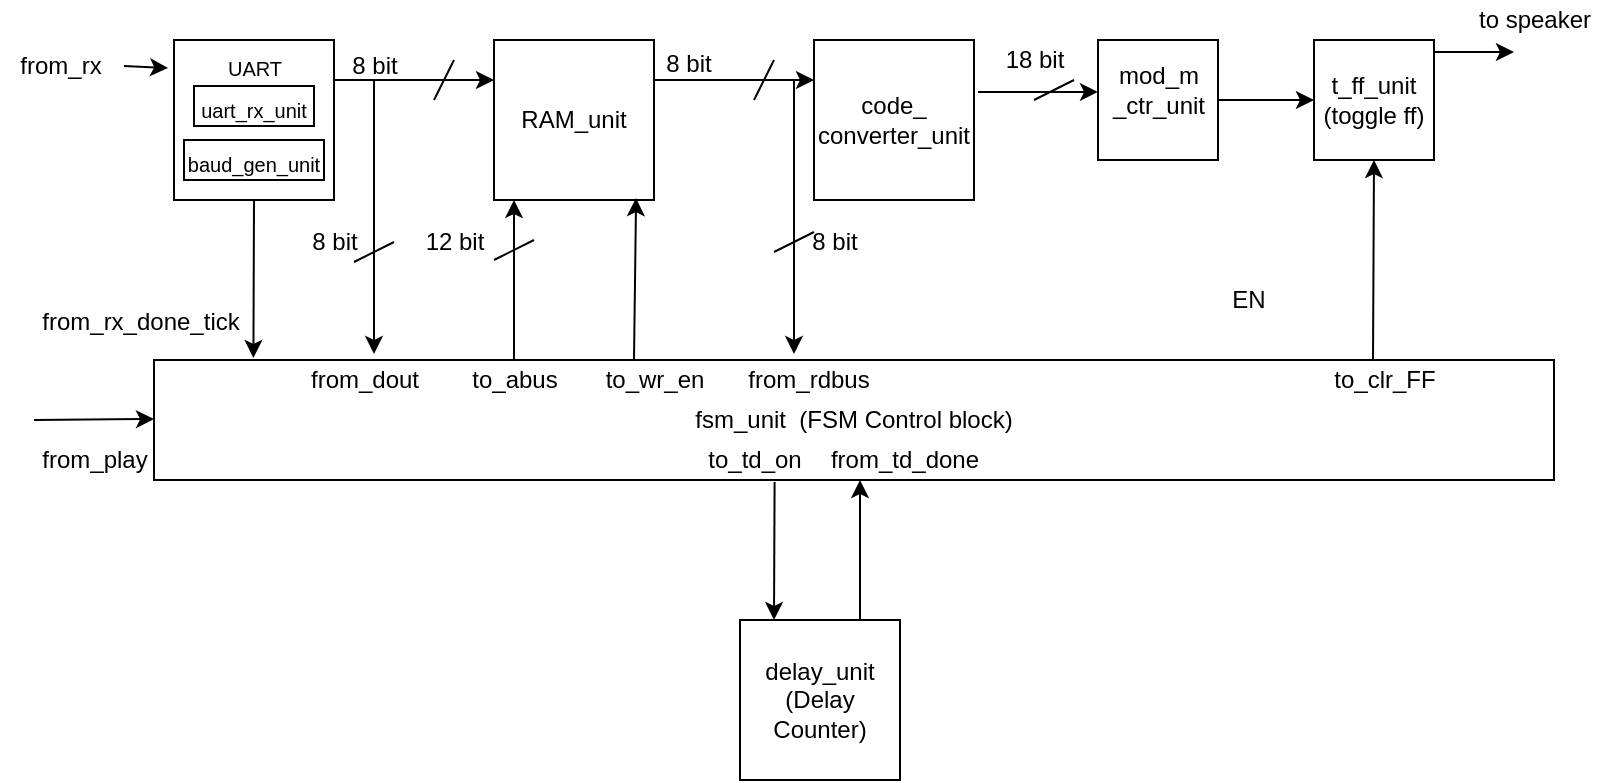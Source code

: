 <mxfile version="12.6.5" type="device" pages="2"><diagram id="YgdAXPZ5-lK4IQie13oy" name="fsm_block_diagram"><mxGraphModel dx="772" dy="458" grid="1" gridSize="10" guides="1" tooltips="1" connect="1" arrows="1" fold="1" page="1" pageScale="1" pageWidth="827" pageHeight="1169" math="0" shadow="0"><root><mxCell id="0"/><mxCell id="1" parent="0"/><mxCell id="5bdlo-9A9kZahce54ayF-1" value="fsm_unit&amp;nbsp; (FSM Control block)" style="rounded=0;whiteSpace=wrap;html=1;" parent="1" vertex="1"><mxGeometry x="80" y="270" width="700" height="60" as="geometry"/></mxCell><mxCell id="5bdlo-9A9kZahce54ayF-2" value="" style="whiteSpace=wrap;html=1;aspect=fixed;" parent="1" vertex="1"><mxGeometry x="90" y="110" width="80" height="80" as="geometry"/></mxCell><mxCell id="5bdlo-9A9kZahce54ayF-3" value="RAM_unit" style="whiteSpace=wrap;html=1;aspect=fixed;" parent="1" vertex="1"><mxGeometry x="250" y="110" width="80" height="80" as="geometry"/></mxCell><mxCell id="5bdlo-9A9kZahce54ayF-4" value="code_&lt;br&gt;converter_unit" style="whiteSpace=wrap;html=1;aspect=fixed;" parent="1" vertex="1"><mxGeometry x="410" y="110" width="80" height="80" as="geometry"/></mxCell><mxCell id="5bdlo-9A9kZahce54ayF-12" value="" style="endArrow=classic;html=1;entryX=-0.037;entryY=0.175;entryDx=0;entryDy=0;entryPerimeter=0;exitX=1.033;exitY=0.5;exitDx=0;exitDy=0;exitPerimeter=0;" parent="1" target="5bdlo-9A9kZahce54ayF-2" edge="1" source="5bdlo-9A9kZahce54ayF-14"><mxGeometry width="50" height="50" relative="1" as="geometry"><mxPoint x="50" y="134" as="sourcePoint"/><mxPoint x="130" y="350" as="targetPoint"/><Array as="points"/></mxGeometry></mxCell><mxCell id="5bdlo-9A9kZahce54ayF-14" value="from_rx" style="text;html=1;align=center;verticalAlign=middle;resizable=0;points=[];autosize=1;" parent="1" vertex="1"><mxGeometry x="3" y="113" width="60" height="20" as="geometry"/></mxCell><mxCell id="5bdlo-9A9kZahce54ayF-17" value="" style="endArrow=classic;html=1;exitX=0.5;exitY=1;exitDx=0;exitDy=0;entryX=0.071;entryY=-0.017;entryDx=0;entryDy=0;entryPerimeter=0;" parent="1" source="5bdlo-9A9kZahce54ayF-2" target="5bdlo-9A9kZahce54ayF-1" edge="1"><mxGeometry width="50" height="50" relative="1" as="geometry"><mxPoint x="40" y="400" as="sourcePoint"/><mxPoint x="90" y="350" as="targetPoint"/></mxGeometry></mxCell><mxCell id="5bdlo-9A9kZahce54ayF-19" value="delay_unit&lt;br&gt;(Delay &lt;br&gt;Counter)" style="whiteSpace=wrap;html=1;aspect=fixed;" parent="1" vertex="1"><mxGeometry x="373" y="400" width="80" height="80" as="geometry"/></mxCell><mxCell id="5bdlo-9A9kZahce54ayF-20" value="" style="endArrow=classic;html=1;exitX=0.5;exitY=1;exitDx=0;exitDy=0;entryX=0.071;entryY=-0.017;entryDx=0;entryDy=0;entryPerimeter=0;" parent="1" edge="1"><mxGeometry width="50" height="50" relative="1" as="geometry"><mxPoint x="390.3" y="331.02" as="sourcePoint"/><mxPoint x="390" y="400" as="targetPoint"/></mxGeometry></mxCell><mxCell id="5bdlo-9A9kZahce54ayF-21" value="" style="endArrow=classic;html=1;exitX=0.75;exitY=0;exitDx=0;exitDy=0;" parent="1" source="5bdlo-9A9kZahce54ayF-19" edge="1"><mxGeometry width="50" height="50" relative="1" as="geometry"><mxPoint x="290.3" y="221.02" as="sourcePoint"/><mxPoint x="433" y="330" as="targetPoint"/></mxGeometry></mxCell><mxCell id="5bdlo-9A9kZahce54ayF-27" value="" style="endArrow=classic;html=1;entryX=0;entryY=0.433;entryDx=0;entryDy=0;entryPerimeter=0;" parent="1" target="5bdlo-9A9kZahce54ayF-5" edge="1"><mxGeometry width="50" height="50" relative="1" as="geometry"><mxPoint x="492" y="136" as="sourcePoint"/><mxPoint x="530" y="130" as="targetPoint"/></mxGeometry></mxCell><mxCell id="5bdlo-9A9kZahce54ayF-29" value="to_td_on" style="text;html=1;align=center;verticalAlign=middle;resizable=0;points=[];autosize=1;" parent="1" vertex="1"><mxGeometry x="350" y="310" width="60" height="20" as="geometry"/></mxCell><mxCell id="5bdlo-9A9kZahce54ayF-30" value="from_td_done" style="text;html=1;align=center;verticalAlign=middle;resizable=0;points=[];autosize=1;" parent="1" vertex="1"><mxGeometry x="410" y="310" width="90" height="20" as="geometry"/></mxCell><mxCell id="5bdlo-9A9kZahce54ayF-31" value="" style="endArrow=classic;html=1;exitX=0.75;exitY=0;exitDx=0;exitDy=0;entryX=0.5;entryY=1;entryDx=0;entryDy=0;" parent="1" edge="1" target="CBpHzNIwXHoTtJq3XLyi-16"><mxGeometry width="50" height="50" relative="1" as="geometry"><mxPoint x="689.5" y="270" as="sourcePoint"/><mxPoint x="689.5" y="200" as="targetPoint"/></mxGeometry></mxCell><mxCell id="5bdlo-9A9kZahce54ayF-32" value="EN" style="text;html=1;align=center;verticalAlign=middle;resizable=0;points=[];autosize=1;" parent="1" vertex="1"><mxGeometry x="612" y="230" width="30" height="20" as="geometry"/></mxCell><mxCell id="5bdlo-9A9kZahce54ayF-34" value="" style="endArrow=classic;html=1;exitX=0.75;exitY=0;exitDx=0;exitDy=0;entryX=0.125;entryY=1;entryDx=0;entryDy=0;entryPerimeter=0;" parent="1" edge="1" target="5bdlo-9A9kZahce54ayF-3"><mxGeometry width="50" height="50" relative="1" as="geometry"><mxPoint x="260" y="270" as="sourcePoint"/><mxPoint x="260" y="200" as="targetPoint"/></mxGeometry></mxCell><mxCell id="5bdlo-9A9kZahce54ayF-40" value="" style="endArrow=classic;html=1;" parent="1" edge="1"><mxGeometry width="50" height="50" relative="1" as="geometry"><mxPoint x="660" y="116" as="sourcePoint"/><mxPoint x="760" y="116" as="targetPoint"/></mxGeometry></mxCell><mxCell id="5bdlo-9A9kZahce54ayF-41" value="" style="endArrow=classic;html=1;" parent="1" edge="1"><mxGeometry width="50" height="50" relative="1" as="geometry"><mxPoint x="20" y="300" as="sourcePoint"/><mxPoint x="80" y="299.5" as="targetPoint"/></mxGeometry></mxCell><mxCell id="5bdlo-9A9kZahce54ayF-42" value="from_play" style="text;html=1;align=center;verticalAlign=middle;resizable=0;points=[];autosize=1;" parent="1" vertex="1"><mxGeometry x="15" y="310" width="70" height="20" as="geometry"/></mxCell><mxCell id="5bdlo-9A9kZahce54ayF-43" value="" style="endArrow=classic;html=1;exitX=0.75;exitY=0;exitDx=0;exitDy=0;entryX=0.888;entryY=0.988;entryDx=0;entryDy=0;entryPerimeter=0;" parent="1" edge="1" target="5bdlo-9A9kZahce54ayF-3"><mxGeometry width="50" height="50" relative="1" as="geometry"><mxPoint x="320" y="270" as="sourcePoint"/><mxPoint x="320" y="200" as="targetPoint"/></mxGeometry></mxCell><mxCell id="5bdlo-9A9kZahce54ayF-46" value="to speaker" style="text;html=1;align=center;verticalAlign=middle;resizable=0;points=[];autosize=1;" parent="1" vertex="1"><mxGeometry x="735" y="90" width="70" height="20" as="geometry"/></mxCell><mxCell id="CBpHzNIwXHoTtJq3XLyi-1" value="from_rx_done_tick" style="text;html=1;align=center;verticalAlign=middle;resizable=0;points=[];autosize=1;" vertex="1" parent="1"><mxGeometry x="18" y="241" width="110" height="20" as="geometry"/></mxCell><mxCell id="CBpHzNIwXHoTtJq3XLyi-3" value="to_abus" style="text;html=1;align=center;verticalAlign=middle;resizable=0;points=[];autosize=1;" vertex="1" parent="1"><mxGeometry x="230" y="270" width="60" height="20" as="geometry"/></mxCell><mxCell id="CBpHzNIwXHoTtJq3XLyi-4" value="to_wr_en&lt;br&gt;" style="text;html=1;align=center;verticalAlign=middle;resizable=0;points=[];autosize=1;" vertex="1" parent="1"><mxGeometry x="300" y="270" width="60" height="20" as="geometry"/></mxCell><mxCell id="CBpHzNIwXHoTtJq3XLyi-7" value="" style="group" vertex="1" connectable="0" parent="1"><mxGeometry x="230" y="230" width="10" height="10" as="geometry"/></mxCell><mxCell id="CBpHzNIwXHoTtJq3XLyi-9" value="" style="endArrow=none;html=1;" edge="1" parent="CBpHzNIwXHoTtJq3XLyi-7"><mxGeometry width="50" height="50" relative="1" as="geometry"><mxPoint x="20" y="-10" as="sourcePoint"/><mxPoint x="40" y="-20" as="targetPoint"/></mxGeometry></mxCell><mxCell id="CBpHzNIwXHoTtJq3XLyi-10" value="8 bit&lt;br&gt;" style="text;html=1;align=center;verticalAlign=middle;resizable=0;points=[];autosize=1;" vertex="1" parent="1"><mxGeometry x="170" y="113" width="40" height="20" as="geometry"/></mxCell><mxCell id="CBpHzNIwXHoTtJq3XLyi-11" value="12 bit&lt;br&gt;" style="text;html=1;align=center;verticalAlign=middle;resizable=0;points=[];autosize=1;" vertex="1" parent="1"><mxGeometry x="210" y="201" width="40" height="20" as="geometry"/></mxCell><mxCell id="CBpHzNIwXHoTtJq3XLyi-12" value="8 bit&lt;br&gt;" style="text;html=1;align=center;verticalAlign=middle;resizable=0;points=[];autosize=1;" vertex="1" parent="1"><mxGeometry x="327" y="112" width="40" height="20" as="geometry"/></mxCell><mxCell id="CBpHzNIwXHoTtJq3XLyi-17" style="edgeStyle=orthogonalEdgeStyle;rounded=0;orthogonalLoop=1;jettySize=auto;html=1;exitX=1;exitY=0.5;exitDx=0;exitDy=0;entryX=0;entryY=0.5;entryDx=0;entryDy=0;" edge="1" parent="1" source="5bdlo-9A9kZahce54ayF-5" target="CBpHzNIwXHoTtJq3XLyi-16"><mxGeometry relative="1" as="geometry"/></mxCell><mxCell id="5bdlo-9A9kZahce54ayF-5" value="" style="whiteSpace=wrap;html=1;aspect=fixed;" parent="1" vertex="1"><mxGeometry x="552" y="110" width="60" height="60" as="geometry"/></mxCell><mxCell id="5bdlo-9A9kZahce54ayF-6" value="mod_m&lt;br&gt;_ctr_unit" style="text;html=1;align=center;verticalAlign=middle;resizable=0;points=[];autosize=1;" parent="1" vertex="1"><mxGeometry x="552" y="120" width="60" height="30" as="geometry"/></mxCell><mxCell id="CBpHzNIwXHoTtJq3XLyi-15" value="18 bit" style="text;html=1;align=center;verticalAlign=middle;resizable=0;points=[];autosize=1;" vertex="1" parent="1"><mxGeometry x="500" y="110" width="40" height="20" as="geometry"/></mxCell><mxCell id="CBpHzNIwXHoTtJq3XLyi-16" value="t_ff_unit&lt;br&gt;(toggle ff)" style="whiteSpace=wrap;html=1;aspect=fixed;" vertex="1" parent="1"><mxGeometry x="660" y="110" width="60" height="60" as="geometry"/></mxCell><mxCell id="CBpHzNIwXHoTtJq3XLyi-18" value="to_clr_FF" style="text;html=1;align=center;verticalAlign=middle;resizable=0;points=[];autosize=1;" vertex="1" parent="1"><mxGeometry x="660" y="270" width="70" height="20" as="geometry"/></mxCell><mxCell id="5bdlo-9A9kZahce54ayF-26" value="" style="group" parent="1" vertex="1" connectable="0"><mxGeometry x="520" y="130" width="20" height="10" as="geometry"/></mxCell><mxCell id="5bdlo-9A9kZahce54ayF-28" value="" style="endArrow=none;html=1;" parent="5bdlo-9A9kZahce54ayF-26" edge="1"><mxGeometry width="50" height="50" relative="1" as="geometry"><mxPoint y="10" as="sourcePoint"/><mxPoint x="20" as="targetPoint"/></mxGeometry></mxCell><mxCell id="5bdlo-9A9kZahce54ayF-24" value="" style="endArrow=classic;html=1;exitX=1;exitY=0.25;exitDx=0;exitDy=0;entryX=0;entryY=0.25;entryDx=0;entryDy=0;" parent="1" source="5bdlo-9A9kZahce54ayF-3" edge="1" target="5bdlo-9A9kZahce54ayF-4"><mxGeometry width="50" height="50" relative="1" as="geometry"><mxPoint x="310" y="195" as="sourcePoint"/><mxPoint x="370" y="140" as="targetPoint"/></mxGeometry></mxCell><mxCell id="5bdlo-9A9kZahce54ayF-25" value="" style="endArrow=none;html=1;" parent="1" edge="1"><mxGeometry width="50" height="50" relative="1" as="geometry"><mxPoint x="390" y="120" as="sourcePoint"/><mxPoint x="380" y="140" as="targetPoint"/></mxGeometry></mxCell><mxCell id="5bdlo-9A9kZahce54ayF-15" value="" style="endArrow=classic;html=1;exitX=1;exitY=0.25;exitDx=0;exitDy=0;entryX=0;entryY=0.25;entryDx=0;entryDy=0;" parent="1" source="5bdlo-9A9kZahce54ayF-2" target="5bdlo-9A9kZahce54ayF-3" edge="1"><mxGeometry width="50" height="50" relative="1" as="geometry"><mxPoint x="170" y="185" as="sourcePoint"/><mxPoint x="220" y="135" as="targetPoint"/></mxGeometry></mxCell><mxCell id="5bdlo-9A9kZahce54ayF-16" value="" style="endArrow=none;html=1;" parent="1" edge="1"><mxGeometry width="50" height="50" relative="1" as="geometry"><mxPoint x="220" y="140" as="sourcePoint"/><mxPoint x="230" y="120" as="targetPoint"/></mxGeometry></mxCell><mxCell id="CBpHzNIwXHoTtJq3XLyi-22" value="" style="endArrow=classic;html=1;" edge="1" parent="1"><mxGeometry width="50" height="50" relative="1" as="geometry"><mxPoint x="190" y="130" as="sourcePoint"/><mxPoint x="190" y="267" as="targetPoint"/></mxGeometry></mxCell><mxCell id="CBpHzNIwXHoTtJq3XLyi-23" value="from_dout" style="text;html=1;align=center;verticalAlign=middle;resizable=0;points=[];autosize=1;" vertex="1" parent="1"><mxGeometry x="150" y="270" width="70" height="20" as="geometry"/></mxCell><mxCell id="CBpHzNIwXHoTtJq3XLyi-24" value="" style="endArrow=classic;html=1;" edge="1" parent="1"><mxGeometry width="50" height="50" relative="1" as="geometry"><mxPoint x="400" y="130" as="sourcePoint"/><mxPoint x="400" y="267" as="targetPoint"/></mxGeometry></mxCell><mxCell id="CBpHzNIwXHoTtJq3XLyi-25" value="from_rdbus" style="text;html=1;align=center;verticalAlign=middle;resizable=0;points=[];autosize=1;" vertex="1" parent="1"><mxGeometry x="367" y="270" width="80" height="20" as="geometry"/></mxCell><mxCell id="J760RA2FlrSmiyjgRrc6-1" value="" style="endArrow=none;html=1;" edge="1" parent="1"><mxGeometry width="50" height="50" relative="1" as="geometry"><mxPoint x="410" y="206" as="sourcePoint"/><mxPoint x="390" y="216" as="targetPoint"/></mxGeometry></mxCell><mxCell id="J760RA2FlrSmiyjgRrc6-2" value="" style="endArrow=none;html=1;" edge="1" parent="1"><mxGeometry width="50" height="50" relative="1" as="geometry"><mxPoint x="200.0" y="211" as="sourcePoint"/><mxPoint x="180.0" y="221" as="targetPoint"/></mxGeometry></mxCell><mxCell id="J760RA2FlrSmiyjgRrc6-3" value="8 bit&lt;br&gt;" style="text;html=1;align=center;verticalAlign=middle;resizable=0;points=[];autosize=1;" vertex="1" parent="1"><mxGeometry x="150" y="201" width="40" height="20" as="geometry"/></mxCell><mxCell id="J760RA2FlrSmiyjgRrc6-4" value="8 bit&lt;br&gt;" style="text;html=1;align=center;verticalAlign=middle;resizable=0;points=[];autosize=1;" vertex="1" parent="1"><mxGeometry x="400" y="201" width="40" height="20" as="geometry"/></mxCell><mxCell id="J760RA2FlrSmiyjgRrc6-5" value="&lt;font size=&quot;1&quot;&gt;UART&lt;/font&gt;" style="text;html=1;align=center;verticalAlign=middle;resizable=0;points=[];autosize=1;fontSize=16;" vertex="1" parent="1"><mxGeometry x="110" y="107" width="40" height="30" as="geometry"/></mxCell><mxCell id="J760RA2FlrSmiyjgRrc6-8" value="&lt;font size=&quot;1&quot;&gt;uart_rx_unit&lt;/font&gt;" style="rounded=0;whiteSpace=wrap;html=1;fillColor=none;fontSize=16;" vertex="1" parent="1"><mxGeometry x="100" y="133" width="60" height="20" as="geometry"/></mxCell><mxCell id="J760RA2FlrSmiyjgRrc6-9" value="&lt;font size=&quot;1&quot;&gt;baud_gen_unit&lt;/font&gt;" style="rounded=0;whiteSpace=wrap;html=1;fillColor=none;fontSize=16;" vertex="1" parent="1"><mxGeometry x="95" y="160" width="70" height="20" as="geometry"/></mxCell></root></mxGraphModel></diagram><diagram id="8MYCNCl6mGvMVjmxl_Ek" name="asmd_chart"><mxGraphModel dx="1323" dy="784" grid="1" gridSize="10" guides="1" tooltips="1" connect="1" arrows="1" fold="1" page="1" pageScale="1" pageWidth="827" pageHeight="1169" math="0" shadow="0"><root><mxCell id="Ey9MxF-9MoVM_Pue2kJ5-0"/><mxCell id="Ey9MxF-9MoVM_Pue2kJ5-1" parent="Ey9MxF-9MoVM_Pue2kJ5-0"/><mxCell id="_oyFW1iO48aL2rEF51Xe-11" value="" style="rounded=0;whiteSpace=wrap;html=1;dashed=1;fillColor=none;fontSize=16;" vertex="1" parent="Ey9MxF-9MoVM_Pue2kJ5-1"><mxGeometry x="800" y="395" width="190" height="205" as="geometry"/></mxCell><mxCell id="xyKOSxq3Kl5YAWlr8N83-8" value="" style="rounded=0;whiteSpace=wrap;html=1;dashed=1;fillColor=none;fontSize=16;" vertex="1" parent="Ey9MxF-9MoVM_Pue2kJ5-1"><mxGeometry x="360" y="230" width="190" height="110" as="geometry"/></mxCell><mxCell id="xyKOSxq3Kl5YAWlr8N83-11" value="store_2" style="text;html=1;align=center;verticalAlign=middle;resizable=0;points=[];autosize=1;fontSize=16;" vertex="1" parent="Ey9MxF-9MoVM_Pue2kJ5-1"><mxGeometry x="480" y="240" width="70" height="20" as="geometry"/></mxCell><mxCell id="xyKOSxq3Kl5YAWlr8N83-26" value="" style="rounded=0;whiteSpace=wrap;html=1;dashed=1;fillColor=none;fontSize=16;" vertex="1" parent="Ey9MxF-9MoVM_Pue2kJ5-1"><mxGeometry x="350" y="380" width="370" height="305" as="geometry"/></mxCell><mxCell id="xyKOSxq3Kl5YAWlr8N83-15" style="edgeStyle=orthogonalEdgeStyle;rounded=0;orthogonalLoop=1;jettySize=auto;html=1;exitX=0.5;exitY=0;exitDx=0;exitDy=0;entryX=0.5;entryY=0;entryDx=0;entryDy=0;fontSize=16;" edge="1" parent="Ey9MxF-9MoVM_Pue2kJ5-1" source="xyKOSxq3Kl5YAWlr8N83-2" target="xyKOSxq3Kl5YAWlr8N83-0"><mxGeometry relative="1" as="geometry"><Array as="points"><mxPoint x="455" y="120"/><mxPoint x="455" y="120"/></Array></mxGeometry></mxCell><mxCell id="xyKOSxq3Kl5YAWlr8N83-2" value="" style="rounded=0;whiteSpace=wrap;html=1;dashed=1;fillColor=none;fontSize=16;" vertex="1" parent="Ey9MxF-9MoVM_Pue2kJ5-1"><mxGeometry x="360" y="90" width="190" height="110" as="geometry"/></mxCell><mxCell id="Ey9MxF-9MoVM_Pue2kJ5-24" style="edgeStyle=orthogonalEdgeStyle;rounded=0;orthogonalLoop=1;jettySize=auto;html=1;exitX=0.5;exitY=0;exitDx=0;exitDy=0;entryX=0.5;entryY=0;entryDx=0;entryDy=0;fontSize=16;" edge="1" parent="Ey9MxF-9MoVM_Pue2kJ5-1" source="Ey9MxF-9MoVM_Pue2kJ5-23" target="Ey9MxF-9MoVM_Pue2kJ5-18"><mxGeometry relative="1" as="geometry"/></mxCell><mxCell id="Ey9MxF-9MoVM_Pue2kJ5-23" value="" style="whiteSpace=wrap;html=1;aspect=fixed;dashed=1;fillColor=none;" vertex="1" parent="Ey9MxF-9MoVM_Pue2kJ5-1"><mxGeometry x="50" y="390" width="240" height="240" as="geometry"/></mxCell><mxCell id="Ey9MxF-9MoVM_Pue2kJ5-14" style="edgeStyle=orthogonalEdgeStyle;rounded=0;orthogonalLoop=1;jettySize=auto;html=1;exitX=0.5;exitY=0;exitDx=0;exitDy=0;entryX=0.5;entryY=0;entryDx=0;entryDy=0;fontSize=16;" edge="1" parent="Ey9MxF-9MoVM_Pue2kJ5-1" source="Ey9MxF-9MoVM_Pue2kJ5-7" target="Ey9MxF-9MoVM_Pue2kJ5-2"><mxGeometry relative="1" as="geometry"/></mxCell><mxCell id="Ey9MxF-9MoVM_Pue2kJ5-7" value="" style="whiteSpace=wrap;html=1;aspect=fixed;dashed=1;fillColor=none;" vertex="1" parent="Ey9MxF-9MoVM_Pue2kJ5-1"><mxGeometry x="45" y="90" width="240" height="240" as="geometry"/></mxCell><mxCell id="Ey9MxF-9MoVM_Pue2kJ5-9" style="edgeStyle=orthogonalEdgeStyle;rounded=0;orthogonalLoop=1;jettySize=auto;html=1;exitX=0.5;exitY=1;exitDx=0;exitDy=0;entryX=0.5;entryY=0;entryDx=0;entryDy=0;" edge="1" parent="Ey9MxF-9MoVM_Pue2kJ5-1" source="Ey9MxF-9MoVM_Pue2kJ5-2" target="Ey9MxF-9MoVM_Pue2kJ5-3"><mxGeometry relative="1" as="geometry"/></mxCell><mxCell id="Ey9MxF-9MoVM_Pue2kJ5-2" value="to_clr_FF &amp;lt;= '1'" style="rounded=0;whiteSpace=wrap;html=1;" vertex="1" parent="Ey9MxF-9MoVM_Pue2kJ5-1"><mxGeometry x="110" y="120" width="120" height="30" as="geometry"/></mxCell><mxCell id="Ey9MxF-9MoVM_Pue2kJ5-6" style="edgeStyle=orthogonalEdgeStyle;rounded=0;orthogonalLoop=1;jettySize=auto;html=1;exitX=0.5;exitY=1;exitDx=0;exitDy=0;entryX=0.5;entryY=0;entryDx=0;entryDy=0;" edge="1" parent="Ey9MxF-9MoVM_Pue2kJ5-1" source="Ey9MxF-9MoVM_Pue2kJ5-3" target="Ey9MxF-9MoVM_Pue2kJ5-4"><mxGeometry relative="1" as="geometry"/></mxCell><mxCell id="Ey9MxF-9MoVM_Pue2kJ5-10" style="edgeStyle=orthogonalEdgeStyle;rounded=0;orthogonalLoop=1;jettySize=auto;html=1;exitX=0;exitY=0.5;exitDx=0;exitDy=0;entryX=0.5;entryY=0;entryDx=0;entryDy=0;" edge="1" parent="Ey9MxF-9MoVM_Pue2kJ5-1" source="Ey9MxF-9MoVM_Pue2kJ5-3" target="Ey9MxF-9MoVM_Pue2kJ5-7"><mxGeometry relative="1" as="geometry"><Array as="points"><mxPoint x="10" y="200"/><mxPoint x="10" y="50"/><mxPoint x="165" y="50"/></Array></mxGeometry></mxCell><mxCell id="Ey9MxF-9MoVM_Pue2kJ5-3" value="from_rx_done_tick = 1 ?" style="shape=hexagon;perimeter=hexagonPerimeter2;whiteSpace=wrap;html=1;" vertex="1" parent="Ey9MxF-9MoVM_Pue2kJ5-1"><mxGeometry x="70" y="180" width="190" height="40" as="geometry"/></mxCell><mxCell id="Ey9MxF-9MoVM_Pue2kJ5-11" style="edgeStyle=orthogonalEdgeStyle;rounded=0;orthogonalLoop=1;jettySize=auto;html=1;exitX=0;exitY=0.5;exitDx=0;exitDy=0;" edge="1" parent="Ey9MxF-9MoVM_Pue2kJ5-1" source="Ey9MxF-9MoVM_Pue2kJ5-4"><mxGeometry relative="1" as="geometry"><mxPoint x="10" y="200" as="targetPoint"/></mxGeometry></mxCell><mxCell id="Ey9MxF-9MoVM_Pue2kJ5-27" style="edgeStyle=orthogonalEdgeStyle;rounded=0;orthogonalLoop=1;jettySize=auto;html=1;exitX=0.5;exitY=1;exitDx=0;exitDy=0;fontSize=16;" edge="1" parent="Ey9MxF-9MoVM_Pue2kJ5-1" source="Ey9MxF-9MoVM_Pue2kJ5-4"><mxGeometry relative="1" as="geometry"><mxPoint x="165" y="390" as="targetPoint"/></mxGeometry></mxCell><mxCell id="Ey9MxF-9MoVM_Pue2kJ5-4" value="from_dout = '(' ?" style="shape=hexagon;perimeter=hexagonPerimeter2;whiteSpace=wrap;html=1;" vertex="1" parent="Ey9MxF-9MoVM_Pue2kJ5-1"><mxGeometry x="70" y="260" width="190" height="40" as="geometry"/></mxCell><mxCell id="Ey9MxF-9MoVM_Pue2kJ5-12" value="init" style="text;html=1;align=center;verticalAlign=middle;resizable=0;points=[];autosize=1;fontSize=16;" vertex="1" parent="Ey9MxF-9MoVM_Pue2kJ5-1"><mxGeometry x="240" y="100" width="40" height="20" as="geometry"/></mxCell><mxCell id="Ey9MxF-9MoVM_Pue2kJ5-15" value="F" style="text;html=1;align=center;verticalAlign=middle;resizable=0;points=[];autosize=1;fontSize=16;" vertex="1" parent="Ey9MxF-9MoVM_Pue2kJ5-1"><mxGeometry x="15" y="177" width="30" height="20" as="geometry"/></mxCell><mxCell id="Ey9MxF-9MoVM_Pue2kJ5-16" value="F" style="text;html=1;align=center;verticalAlign=middle;resizable=0;points=[];autosize=1;fontSize=16;" vertex="1" parent="Ey9MxF-9MoVM_Pue2kJ5-1"><mxGeometry x="15" y="260" width="30" height="20" as="geometry"/></mxCell><mxCell id="Ey9MxF-9MoVM_Pue2kJ5-17" value="T" style="text;html=1;align=center;verticalAlign=middle;resizable=0;points=[];autosize=1;fontSize=16;" vertex="1" parent="Ey9MxF-9MoVM_Pue2kJ5-1"><mxGeometry x="130" y="230" width="30" height="20" as="geometry"/></mxCell><mxCell id="Ey9MxF-9MoVM_Pue2kJ5-21" style="edgeStyle=orthogonalEdgeStyle;rounded=0;orthogonalLoop=1;jettySize=auto;html=1;exitX=0.5;exitY=1;exitDx=0;exitDy=0;entryX=0.5;entryY=0;entryDx=0;entryDy=0;fontSize=16;" edge="1" parent="Ey9MxF-9MoVM_Pue2kJ5-1" source="Ey9MxF-9MoVM_Pue2kJ5-18" target="Ey9MxF-9MoVM_Pue2kJ5-19"><mxGeometry relative="1" as="geometry"/></mxCell><mxCell id="Ey9MxF-9MoVM_Pue2kJ5-18" value="to_clr_FF &amp;lt;= '1'&lt;br&gt;to_abus &amp;lt;= (others=&amp;gt;0)" style="rounded=0;whiteSpace=wrap;html=1;" vertex="1" parent="Ey9MxF-9MoVM_Pue2kJ5-1"><mxGeometry x="90" y="420" width="150" height="40" as="geometry"/></mxCell><mxCell id="Ey9MxF-9MoVM_Pue2kJ5-22" style="edgeStyle=orthogonalEdgeStyle;rounded=0;orthogonalLoop=1;jettySize=auto;html=1;exitX=0.5;exitY=1;exitDx=0;exitDy=0;entryX=0.5;entryY=0;entryDx=0;entryDy=0;fontSize=16;" edge="1" parent="Ey9MxF-9MoVM_Pue2kJ5-1" source="Ey9MxF-9MoVM_Pue2kJ5-19" target="Ey9MxF-9MoVM_Pue2kJ5-20"><mxGeometry relative="1" as="geometry"/></mxCell><mxCell id="Ey9MxF-9MoVM_Pue2kJ5-28" style="edgeStyle=orthogonalEdgeStyle;rounded=0;orthogonalLoop=1;jettySize=auto;html=1;exitX=0;exitY=0.5;exitDx=0;exitDy=0;fontSize=16;" edge="1" parent="Ey9MxF-9MoVM_Pue2kJ5-1" source="Ey9MxF-9MoVM_Pue2kJ5-19"><mxGeometry relative="1" as="geometry"><mxPoint x="165" y="360" as="targetPoint"/><Array as="points"><mxPoint x="10" y="510"/><mxPoint x="10" y="360"/></Array></mxGeometry></mxCell><mxCell id="Ey9MxF-9MoVM_Pue2kJ5-19" value="from_rx_done_tick = 1 ?" style="shape=hexagon;perimeter=hexagonPerimeter2;whiteSpace=wrap;html=1;" vertex="1" parent="Ey9MxF-9MoVM_Pue2kJ5-1"><mxGeometry x="70" y="490" width="190" height="40" as="geometry"/></mxCell><mxCell id="Ey9MxF-9MoVM_Pue2kJ5-26" style="edgeStyle=orthogonalEdgeStyle;rounded=0;orthogonalLoop=1;jettySize=auto;html=1;exitX=0;exitY=0.5;exitDx=0;exitDy=0;fontSize=16;" edge="1" parent="Ey9MxF-9MoVM_Pue2kJ5-1" source="Ey9MxF-9MoVM_Pue2kJ5-20"><mxGeometry relative="1" as="geometry"><mxPoint x="10" y="510" as="targetPoint"/></mxGeometry></mxCell><mxCell id="xyKOSxq3Kl5YAWlr8N83-4" style="edgeStyle=orthogonalEdgeStyle;rounded=0;orthogonalLoop=1;jettySize=auto;html=1;exitX=0.5;exitY=1;exitDx=0;exitDy=0;entryX=0.5;entryY=0;entryDx=0;entryDy=0;fontSize=16;" edge="1" parent="Ey9MxF-9MoVM_Pue2kJ5-1" source="Ey9MxF-9MoVM_Pue2kJ5-20" target="xyKOSxq3Kl5YAWlr8N83-2"><mxGeometry relative="1" as="geometry"><Array as="points"><mxPoint x="165" y="660"/><mxPoint x="310" y="660"/><mxPoint x="310" y="70"/><mxPoint x="455" y="70"/></Array></mxGeometry></mxCell><mxCell id="Ey9MxF-9MoVM_Pue2kJ5-20" value="from_dout = O4/O5 note ?" style="shape=hexagon;perimeter=hexagonPerimeter2;whiteSpace=wrap;html=1;" vertex="1" parent="Ey9MxF-9MoVM_Pue2kJ5-1"><mxGeometry x="70" y="564" width="190" height="40" as="geometry"/></mxCell><mxCell id="Ey9MxF-9MoVM_Pue2kJ5-29" value="check_for_ABC" style="text;html=1;fontSize=16;" vertex="1" parent="Ey9MxF-9MoVM_Pue2kJ5-1"><mxGeometry x="170" y="390" width="50" height="30" as="geometry"/></mxCell><mxCell id="Ey9MxF-9MoVM_Pue2kJ5-30" value="T" style="text;html=1;align=center;verticalAlign=middle;resizable=0;points=[];autosize=1;fontSize=16;" vertex="1" parent="Ey9MxF-9MoVM_Pue2kJ5-1"><mxGeometry x="130" y="310" width="30" height="20" as="geometry"/></mxCell><mxCell id="Ey9MxF-9MoVM_Pue2kJ5-31" value="T" style="text;html=1;align=center;verticalAlign=middle;resizable=0;points=[];autosize=1;fontSize=16;" vertex="1" parent="Ey9MxF-9MoVM_Pue2kJ5-1"><mxGeometry x="130" y="540" width="30" height="20" as="geometry"/></mxCell><mxCell id="Ey9MxF-9MoVM_Pue2kJ5-32" value="F" style="text;html=1;align=center;verticalAlign=middle;resizable=0;points=[];autosize=1;fontSize=16;" vertex="1" parent="Ey9MxF-9MoVM_Pue2kJ5-1"><mxGeometry x="15" y="490" width="30" height="20" as="geometry"/></mxCell><mxCell id="Ey9MxF-9MoVM_Pue2kJ5-33" value="F" style="text;html=1;align=center;verticalAlign=middle;resizable=0;points=[];autosize=1;fontSize=16;" vertex="1" parent="Ey9MxF-9MoVM_Pue2kJ5-1"><mxGeometry x="15" y="560" width="30" height="20" as="geometry"/></mxCell><mxCell id="xyKOSxq3Kl5YAWlr8N83-57" style="edgeStyle=orthogonalEdgeStyle;rounded=0;orthogonalLoop=1;jettySize=auto;html=1;exitX=0.5;exitY=1;exitDx=0;exitDy=0;entryX=0.5;entryY=0;entryDx=0;entryDy=0;fontSize=16;" edge="1" parent="Ey9MxF-9MoVM_Pue2kJ5-1" source="xyKOSxq3Kl5YAWlr8N83-0" target="xyKOSxq3Kl5YAWlr8N83-9"><mxGeometry relative="1" as="geometry"><Array as="points"><mxPoint x="460" y="177"/></Array></mxGeometry></mxCell><mxCell id="xyKOSxq3Kl5YAWlr8N83-0" value="to_clr_FF &amp;lt;= '1'&lt;br&gt;to_wr_en &amp;lt;= '1'" style="rounded=0;whiteSpace=wrap;html=1;" vertex="1" parent="Ey9MxF-9MoVM_Pue2kJ5-1"><mxGeometry x="380" y="137" width="150" height="40" as="geometry"/></mxCell><mxCell id="xyKOSxq3Kl5YAWlr8N83-5" value="T" style="text;html=1;align=center;verticalAlign=middle;resizable=0;points=[];autosize=1;fontSize=16;" vertex="1" parent="Ey9MxF-9MoVM_Pue2kJ5-1"><mxGeometry x="170" y="610" width="30" height="20" as="geometry"/></mxCell><mxCell id="xyKOSxq3Kl5YAWlr8N83-7" value="store_1" style="text;html=1;align=center;verticalAlign=middle;resizable=0;points=[];autosize=1;fontSize=16;" vertex="1" parent="Ey9MxF-9MoVM_Pue2kJ5-1"><mxGeometry x="485" y="100" width="70" height="20" as="geometry"/></mxCell><mxCell id="xyKOSxq3Kl5YAWlr8N83-36" style="edgeStyle=orthogonalEdgeStyle;rounded=0;orthogonalLoop=1;jettySize=auto;html=1;exitX=0.5;exitY=1;exitDx=0;exitDy=0;fontSize=16;" edge="1" parent="Ey9MxF-9MoVM_Pue2kJ5-1" source="xyKOSxq3Kl5YAWlr8N83-9" target="xyKOSxq3Kl5YAWlr8N83-21"><mxGeometry relative="1" as="geometry"><Array as="points"><mxPoint x="460" y="400"/><mxPoint x="460" y="400"/></Array></mxGeometry></mxCell><mxCell id="xyKOSxq3Kl5YAWlr8N83-9" value="to_clr_FF &amp;lt;= '1'&lt;br&gt;to_abus &amp;lt;= to_abus +1" style="rounded=0;whiteSpace=wrap;html=1;" vertex="1" parent="Ey9MxF-9MoVM_Pue2kJ5-1"><mxGeometry x="385" y="270" width="150" height="40" as="geometry"/></mxCell><mxCell id="xyKOSxq3Kl5YAWlr8N83-20" style="edgeStyle=orthogonalEdgeStyle;rounded=0;orthogonalLoop=1;jettySize=auto;html=1;exitX=0.5;exitY=1;exitDx=0;exitDy=0;entryX=0.5;entryY=0;entryDx=0;entryDy=0;fontSize=16;" edge="1" parent="Ey9MxF-9MoVM_Pue2kJ5-1" source="xyKOSxq3Kl5YAWlr8N83-21" target="xyKOSxq3Kl5YAWlr8N83-23"><mxGeometry relative="1" as="geometry"/></mxCell><mxCell id="xyKOSxq3Kl5YAWlr8N83-21" value="to_clr_FF &amp;lt;= '1'&lt;br&gt;to_abus &amp;lt;= (others=&amp;gt;0)" style="rounded=0;whiteSpace=wrap;html=1;" vertex="1" parent="Ey9MxF-9MoVM_Pue2kJ5-1"><mxGeometry x="380" y="420" width="150" height="40" as="geometry"/></mxCell><mxCell id="xyKOSxq3Kl5YAWlr8N83-22" style="edgeStyle=orthogonalEdgeStyle;rounded=0;orthogonalLoop=1;jettySize=auto;html=1;exitX=0.5;exitY=1;exitDx=0;exitDy=0;entryX=0.5;entryY=0;entryDx=0;entryDy=0;fontSize=16;" edge="1" parent="Ey9MxF-9MoVM_Pue2kJ5-1" source="xyKOSxq3Kl5YAWlr8N83-23" target="xyKOSxq3Kl5YAWlr8N83-24"><mxGeometry relative="1" as="geometry"/></mxCell><mxCell id="xyKOSxq3Kl5YAWlr8N83-38" style="edgeStyle=orthogonalEdgeStyle;rounded=0;orthogonalLoop=1;jettySize=auto;html=1;exitX=0;exitY=0.5;exitDx=0;exitDy=0;fontSize=16;" edge="1" parent="Ey9MxF-9MoVM_Pue2kJ5-1" source="xyKOSxq3Kl5YAWlr8N83-23"><mxGeometry relative="1" as="geometry"><mxPoint x="460" y="360" as="targetPoint"/><Array as="points"><mxPoint x="330" y="500"/><mxPoint x="330" y="360"/></Array></mxGeometry></mxCell><mxCell id="xyKOSxq3Kl5YAWlr8N83-23" value="from_rx_done_tick = 1 ?" style="shape=hexagon;perimeter=hexagonPerimeter2;whiteSpace=wrap;html=1;" vertex="1" parent="Ey9MxF-9MoVM_Pue2kJ5-1"><mxGeometry x="370" y="480" width="190" height="40" as="geometry"/></mxCell><mxCell id="xyKOSxq3Kl5YAWlr8N83-28" style="edgeStyle=orthogonalEdgeStyle;rounded=0;orthogonalLoop=1;jettySize=auto;html=1;exitX=0.5;exitY=1;exitDx=0;exitDy=0;entryX=0.5;entryY=0;entryDx=0;entryDy=0;fontSize=16;" edge="1" parent="Ey9MxF-9MoVM_Pue2kJ5-1" source="xyKOSxq3Kl5YAWlr8N83-24" target="xyKOSxq3Kl5YAWlr8N83-27"><mxGeometry relative="1" as="geometry"/></mxCell><mxCell id="xyKOSxq3Kl5YAWlr8N83-37" style="edgeStyle=orthogonalEdgeStyle;rounded=0;orthogonalLoop=1;jettySize=auto;html=1;exitX=1;exitY=0.5;exitDx=0;exitDy=0;entryX=0;entryY=0.5;entryDx=0;entryDy=0;fontSize=16;" edge="1" parent="Ey9MxF-9MoVM_Pue2kJ5-1" source="xyKOSxq3Kl5YAWlr8N83-24" target="xyKOSxq3Kl5YAWlr8N83-29"><mxGeometry relative="1" as="geometry"/></mxCell><mxCell id="xyKOSxq3Kl5YAWlr8N83-24" value="from_dout = ')' ?" style="shape=hexagon;perimeter=hexagonPerimeter2;whiteSpace=wrap;html=1;" vertex="1" parent="Ey9MxF-9MoVM_Pue2kJ5-1"><mxGeometry x="370" y="540" width="190" height="40" as="geometry"/></mxCell><mxCell id="xyKOSxq3Kl5YAWlr8N83-25" value="check_for_ABC" style="text;html=1;fontSize=16;" vertex="1" parent="Ey9MxF-9MoVM_Pue2kJ5-1"><mxGeometry x="580" y="390" width="50" height="30" as="geometry"/></mxCell><mxCell id="xyKOSxq3Kl5YAWlr8N83-44" style="edgeStyle=orthogonalEdgeStyle;rounded=0;orthogonalLoop=1;jettySize=auto;html=1;exitX=0;exitY=0.5;exitDx=0;exitDy=0;fontSize=16;" edge="1" parent="Ey9MxF-9MoVM_Pue2kJ5-1" source="xyKOSxq3Kl5YAWlr8N83-27"><mxGeometry relative="1" as="geometry"><mxPoint x="330" y="500" as="targetPoint"/></mxGeometry></mxCell><mxCell id="xyKOSxq3Kl5YAWlr8N83-46" style="edgeStyle=orthogonalEdgeStyle;rounded=0;orthogonalLoop=1;jettySize=auto;html=1;exitX=0.5;exitY=1;exitDx=0;exitDy=0;fontSize=16;" edge="1" parent="Ey9MxF-9MoVM_Pue2kJ5-1" source="xyKOSxq3Kl5YAWlr8N83-27"><mxGeometry relative="1" as="geometry"><mxPoint x="310" y="660" as="targetPoint"/><Array as="points"><mxPoint x="460" y="730"/><mxPoint x="310" y="730"/></Array></mxGeometry></mxCell><mxCell id="xyKOSxq3Kl5YAWlr8N83-27" value="from_dout = O4/O5 note ?" style="shape=hexagon;perimeter=hexagonPerimeter2;whiteSpace=wrap;html=1;" vertex="1" parent="Ey9MxF-9MoVM_Pue2kJ5-1"><mxGeometry x="365" y="604" width="190" height="40" as="geometry"/></mxCell><mxCell id="d4OGDO9jO-bD_yFIEaqJ-0" style="edgeStyle=orthogonalEdgeStyle;rounded=0;orthogonalLoop=1;jettySize=auto;html=1;exitX=1;exitY=0.5;exitDx=0;exitDy=0;fontSize=16;strokeWidth=2;fillColor=#d80073;strokeColor=#A50040;" edge="1" parent="Ey9MxF-9MoVM_Pue2kJ5-1" source="xyKOSxq3Kl5YAWlr8N83-29"><mxGeometry relative="1" as="geometry"><mxPoint x="920" y="40" as="targetPoint"/><Array as="points"><mxPoint x="730" y="560"/><mxPoint x="730" y="40"/></Array></mxGeometry></mxCell><mxCell id="xyKOSxq3Kl5YAWlr8N83-29" value="&lt;font style=&quot;font-size: 12px&quot;&gt;to_wr_en &amp;lt;= '1'&amp;nbsp;&lt;/font&gt;" style="rounded=1;whiteSpace=wrap;html=1;fillColor=none;fontSize=16;" vertex="1" parent="Ey9MxF-9MoVM_Pue2kJ5-1"><mxGeometry x="590" y="540" width="110" height="40" as="geometry"/></mxCell><mxCell id="xyKOSxq3Kl5YAWlr8N83-40" value="T" style="text;html=1;align=center;verticalAlign=middle;resizable=0;points=[];autosize=1;fontSize=16;" vertex="1" parent="Ey9MxF-9MoVM_Pue2kJ5-1"><mxGeometry x="430" y="520" width="30" height="20" as="geometry"/></mxCell><mxCell id="xyKOSxq3Kl5YAWlr8N83-41" value="T" style="text;html=1;align=center;verticalAlign=middle;resizable=0;points=[];autosize=1;fontSize=16;" vertex="1" parent="Ey9MxF-9MoVM_Pue2kJ5-1"><mxGeometry x="550" y="540" width="30" height="20" as="geometry"/></mxCell><mxCell id="xyKOSxq3Kl5YAWlr8N83-42" value="F" style="text;html=1;align=center;verticalAlign=middle;resizable=0;points=[];autosize=1;fontSize=16;" vertex="1" parent="Ey9MxF-9MoVM_Pue2kJ5-1"><mxGeometry x="470" y="584" width="30" height="20" as="geometry"/></mxCell><mxCell id="xyKOSxq3Kl5YAWlr8N83-43" value="T" style="text;html=1;align=center;verticalAlign=middle;resizable=0;points=[];autosize=1;fontSize=16;" vertex="1" parent="Ey9MxF-9MoVM_Pue2kJ5-1"><mxGeometry x="430" y="650" width="30" height="20" as="geometry"/></mxCell><mxCell id="xyKOSxq3Kl5YAWlr8N83-45" value="F" style="text;html=1;align=center;verticalAlign=middle;resizable=0;points=[];autosize=1;fontSize=16;" vertex="1" parent="Ey9MxF-9MoVM_Pue2kJ5-1"><mxGeometry x="350" y="594" width="30" height="20" as="geometry"/></mxCell><mxCell id="xyKOSxq3Kl5YAWlr8N83-47" value="" style="rounded=0;whiteSpace=wrap;html=1;dashed=1;fillColor=none;fontSize=16;" vertex="1" parent="Ey9MxF-9MoVM_Pue2kJ5-1"><mxGeometry x="801" y="60" width="230" height="283" as="geometry"/></mxCell><mxCell id="xyKOSxq3Kl5YAWlr8N83-48" value="wait_for_play" style="text;html=1;align=center;verticalAlign=middle;resizable=0;points=[];autosize=1;fontSize=16;" vertex="1" parent="Ey9MxF-9MoVM_Pue2kJ5-1"><mxGeometry x="921" y="60" width="110" height="20" as="geometry"/></mxCell><mxCell id="xyKOSxq3Kl5YAWlr8N83-53" style="edgeStyle=orthogonalEdgeStyle;rounded=0;orthogonalLoop=1;jettySize=auto;html=1;exitX=0.5;exitY=1;exitDx=0;exitDy=0;entryX=0.5;entryY=0;entryDx=0;entryDy=0;fontSize=16;" edge="1" parent="Ey9MxF-9MoVM_Pue2kJ5-1" source="xyKOSxq3Kl5YAWlr8N83-49" target="xyKOSxq3Kl5YAWlr8N83-51"><mxGeometry relative="1" as="geometry"/></mxCell><mxCell id="xyKOSxq3Kl5YAWlr8N83-49" value="to_clr_FF &amp;lt;= '1'&lt;br&gt;to_abus &amp;lt;=&amp;nbsp; (others =&amp;gt; 0)" style="rounded=0;whiteSpace=wrap;html=1;" vertex="1" parent="Ey9MxF-9MoVM_Pue2kJ5-1"><mxGeometry x="841" y="90" width="150" height="40" as="geometry"/></mxCell><mxCell id="xyKOSxq3Kl5YAWlr8N83-54" style="edgeStyle=orthogonalEdgeStyle;rounded=0;orthogonalLoop=1;jettySize=auto;html=1;exitX=0.5;exitY=1;exitDx=0;exitDy=0;entryX=0.5;entryY=0;entryDx=0;entryDy=0;fontSize=16;" edge="1" parent="Ey9MxF-9MoVM_Pue2kJ5-1" source="xyKOSxq3Kl5YAWlr8N83-51" target="xyKOSxq3Kl5YAWlr8N83-52"><mxGeometry relative="1" as="geometry"/></mxCell><mxCell id="_oyFW1iO48aL2rEF51Xe-30" style="edgeStyle=orthogonalEdgeStyle;rounded=0;orthogonalLoop=1;jettySize=auto;html=1;exitX=1;exitY=0.5;exitDx=0;exitDy=0;fontSize=16;fillColor=#008a00;strokeColor=#005700;strokeWidth=2;" edge="1" parent="Ey9MxF-9MoVM_Pue2kJ5-1" source="xyKOSxq3Kl5YAWlr8N83-51"><mxGeometry relative="1" as="geometry"><mxPoint x="900" y="380" as="targetPoint"/><Array as="points"><mxPoint x="1190" y="170"/><mxPoint x="1190" y="380"/></Array></mxGeometry></mxCell><mxCell id="xyKOSxq3Kl5YAWlr8N83-51" value="from_play = 1 ?" style="shape=hexagon;perimeter=hexagonPerimeter2;whiteSpace=wrap;html=1;" vertex="1" parent="Ey9MxF-9MoVM_Pue2kJ5-1"><mxGeometry x="821" y="150" width="190" height="40" as="geometry"/></mxCell><mxCell id="xyKOSxq3Kl5YAWlr8N83-56" style="edgeStyle=orthogonalEdgeStyle;rounded=0;orthogonalLoop=1;jettySize=auto;html=1;fontSize=16;exitX=0;exitY=0.5;exitDx=0;exitDy=0;" edge="1" parent="Ey9MxF-9MoVM_Pue2kJ5-1" source="xyKOSxq3Kl5YAWlr8N83-58"><mxGeometry relative="1" as="geometry"><mxPoint x="460" y="370" as="targetPoint"/><Array as="points"><mxPoint x="750" y="290"/><mxPoint x="750" y="370"/></Array></mxGeometry></mxCell><mxCell id="xyKOSxq3Kl5YAWlr8N83-62" style="edgeStyle=orthogonalEdgeStyle;rounded=0;orthogonalLoop=1;jettySize=auto;html=1;exitX=0.5;exitY=1;exitDx=0;exitDy=0;entryX=0.5;entryY=0;entryDx=0;entryDy=0;fontSize=16;" edge="1" parent="Ey9MxF-9MoVM_Pue2kJ5-1" source="xyKOSxq3Kl5YAWlr8N83-52" target="xyKOSxq3Kl5YAWlr8N83-58"><mxGeometry relative="1" as="geometry"/></mxCell><mxCell id="xyKOSxq3Kl5YAWlr8N83-63" style="edgeStyle=orthogonalEdgeStyle;rounded=0;orthogonalLoop=1;jettySize=auto;html=1;entryX=0.5;entryY=0;entryDx=0;entryDy=0;fontSize=16;exitX=1;exitY=0.5;exitDx=0;exitDy=0;" edge="1" parent="Ey9MxF-9MoVM_Pue2kJ5-1" source="xyKOSxq3Kl5YAWlr8N83-52" target="xyKOSxq3Kl5YAWlr8N83-49"><mxGeometry relative="1" as="geometry"><mxPoint x="1070" y="230" as="sourcePoint"/><Array as="points"><mxPoint x="1080" y="230"/><mxPoint x="1080" y="20"/><mxPoint x="916" y="20"/></Array></mxGeometry></mxCell><mxCell id="xyKOSxq3Kl5YAWlr8N83-52" value="from_rx_done_tick = 1 ?" style="shape=hexagon;perimeter=hexagonPerimeter2;whiteSpace=wrap;html=1;" vertex="1" parent="Ey9MxF-9MoVM_Pue2kJ5-1"><mxGeometry x="827" y="210" width="190" height="40" as="geometry"/></mxCell><mxCell id="_oyFW1iO48aL2rEF51Xe-12" style="edgeStyle=orthogonalEdgeStyle;rounded=0;orthogonalLoop=1;jettySize=auto;html=1;exitX=0.375;exitY=1;exitDx=0;exitDy=0;fontSize=16;" edge="1" parent="Ey9MxF-9MoVM_Pue2kJ5-1" source="xyKOSxq3Kl5YAWlr8N83-58"><mxGeometry relative="1" as="geometry"><mxPoint x="898" y="430" as="targetPoint"/></mxGeometry></mxCell><mxCell id="xyKOSxq3Kl5YAWlr8N83-58" value="from_dout = '(' ?" style="shape=hexagon;perimeter=hexagonPerimeter2;whiteSpace=wrap;html=1;" vertex="1" parent="Ey9MxF-9MoVM_Pue2kJ5-1"><mxGeometry x="827" y="270" width="190" height="40" as="geometry"/></mxCell><mxCell id="xyKOSxq3Kl5YAWlr8N83-64" value="" style="rounded=0;whiteSpace=wrap;html=1;dashed=1;fillColor=none;fontSize=16;" vertex="1" parent="Ey9MxF-9MoVM_Pue2kJ5-1"><mxGeometry x="801" y="630" width="190" height="110" as="geometry"/></mxCell><mxCell id="xyKOSxq3Kl5YAWlr8N83-65" value="play_2" style="text;html=1;align=center;verticalAlign=middle;resizable=0;points=[];autosize=1;fontSize=16;" vertex="1" parent="Ey9MxF-9MoVM_Pue2kJ5-1"><mxGeometry x="921" y="644" width="60" height="20" as="geometry"/></mxCell><mxCell id="_oyFW1iO48aL2rEF51Xe-1" style="edgeStyle=orthogonalEdgeStyle;rounded=0;orthogonalLoop=1;jettySize=auto;html=1;exitX=0.5;exitY=1;exitDx=0;exitDy=0;entryX=0.5;entryY=0;entryDx=0;entryDy=0;fontSize=16;" edge="1" parent="Ey9MxF-9MoVM_Pue2kJ5-1" source="xyKOSxq3Kl5YAWlr8N83-69" target="xyKOSxq3Kl5YAWlr8N83-72"><mxGeometry relative="1" as="geometry"/></mxCell><mxCell id="xyKOSxq3Kl5YAWlr8N83-69" value="to_td_on &amp;lt;= '1'" style="rounded=0;whiteSpace=wrap;html=1;" vertex="1" parent="Ey9MxF-9MoVM_Pue2kJ5-1"><mxGeometry x="820" y="432" width="150" height="40" as="geometry"/></mxCell><mxCell id="xyKOSxq3Kl5YAWlr8N83-70" value="play_1" style="text;html=1;align=center;verticalAlign=middle;resizable=0;points=[];autosize=1;fontSize=16;" vertex="1" parent="Ey9MxF-9MoVM_Pue2kJ5-1"><mxGeometry x="930" y="395" width="60" height="20" as="geometry"/></mxCell><mxCell id="_oyFW1iO48aL2rEF51Xe-13" style="edgeStyle=orthogonalEdgeStyle;rounded=0;orthogonalLoop=1;jettySize=auto;html=1;exitX=0.5;exitY=1;exitDx=0;exitDy=0;fontSize=16;" edge="1" parent="Ey9MxF-9MoVM_Pue2kJ5-1" source="xyKOSxq3Kl5YAWlr8N83-71"><mxGeometry relative="1" as="geometry"><mxPoint x="900" y="380" as="targetPoint"/><Array as="points"><mxPoint x="895" y="705"/><mxPoint x="895" y="770"/><mxPoint x="750" y="770"/><mxPoint x="750" y="380"/></Array></mxGeometry></mxCell><mxCell id="xyKOSxq3Kl5YAWlr8N83-71" value="to_td_on &amp;lt;= '1'&lt;br&gt;to_abus &amp;lt;= to_abus +1" style="rounded=0;whiteSpace=wrap;html=1;" vertex="1" parent="Ey9MxF-9MoVM_Pue2kJ5-1"><mxGeometry x="821" y="665" width="150" height="40" as="geometry"/></mxCell><mxCell id="_oyFW1iO48aL2rEF51Xe-0" style="edgeStyle=orthogonalEdgeStyle;rounded=0;orthogonalLoop=1;jettySize=auto;html=1;exitX=1;exitY=0.5;exitDx=0;exitDy=0;fontSize=16;" edge="1" parent="Ey9MxF-9MoVM_Pue2kJ5-1" source="xyKOSxq3Kl5YAWlr8N83-72"><mxGeometry relative="1" as="geometry"><mxPoint x="1080" y="230" as="targetPoint"/></mxGeometry></mxCell><mxCell id="_oyFW1iO48aL2rEF51Xe-17" style="edgeStyle=orthogonalEdgeStyle;rounded=0;orthogonalLoop=1;jettySize=auto;html=1;exitX=0.5;exitY=1;exitDx=0;exitDy=0;entryX=0.5;entryY=0;entryDx=0;entryDy=0;fontSize=16;" edge="1" parent="Ey9MxF-9MoVM_Pue2kJ5-1" source="xyKOSxq3Kl5YAWlr8N83-72" target="_oyFW1iO48aL2rEF51Xe-14"><mxGeometry relative="1" as="geometry"/></mxCell><mxCell id="xyKOSxq3Kl5YAWlr8N83-72" value="from_rdbus = ')' ?" style="shape=hexagon;perimeter=hexagonPerimeter2;whiteSpace=wrap;html=1;" vertex="1" parent="Ey9MxF-9MoVM_Pue2kJ5-1"><mxGeometry x="815" y="490" width="160" height="40" as="geometry"/></mxCell><mxCell id="_oyFW1iO48aL2rEF51Xe-15" style="edgeStyle=orthogonalEdgeStyle;rounded=0;orthogonalLoop=1;jettySize=auto;html=1;exitX=0.5;exitY=1;exitDx=0;exitDy=0;fontSize=16;" edge="1" parent="Ey9MxF-9MoVM_Pue2kJ5-1" source="_oyFW1iO48aL2rEF51Xe-14" target="xyKOSxq3Kl5YAWlr8N83-71"><mxGeometry relative="1" as="geometry"/></mxCell><mxCell id="_oyFW1iO48aL2rEF51Xe-16" style="edgeStyle=orthogonalEdgeStyle;rounded=0;orthogonalLoop=1;jettySize=auto;html=1;exitX=0;exitY=0.5;exitDx=0;exitDy=0;fontSize=16;" edge="1" parent="Ey9MxF-9MoVM_Pue2kJ5-1" source="_oyFW1iO48aL2rEF51Xe-14"><mxGeometry relative="1" as="geometry"><mxPoint x="750" y="564" as="targetPoint"/></mxGeometry></mxCell><mxCell id="_oyFW1iO48aL2rEF51Xe-14" value="from_td_done = '1' ?" style="shape=hexagon;perimeter=hexagonPerimeter2;whiteSpace=wrap;html=1;" vertex="1" parent="Ey9MxF-9MoVM_Pue2kJ5-1"><mxGeometry x="816" y="544" width="160" height="40" as="geometry"/></mxCell><mxCell id="_oyFW1iO48aL2rEF51Xe-18" value="T" style="text;html=1;align=center;verticalAlign=middle;resizable=0;points=[];autosize=1;fontSize=16;" vertex="1" parent="Ey9MxF-9MoVM_Pue2kJ5-1"><mxGeometry x="961" y="487.5" width="30" height="20" as="geometry"/></mxCell><mxCell id="_oyFW1iO48aL2rEF51Xe-19" value="T&lt;br&gt;" style="text;html=1;align=center;verticalAlign=middle;resizable=0;points=[];autosize=1;fontSize=16;" vertex="1" parent="Ey9MxF-9MoVM_Pue2kJ5-1"><mxGeometry x="870" y="600" width="30" height="20" as="geometry"/></mxCell><mxCell id="_oyFW1iO48aL2rEF51Xe-20" value="F" style="text;html=1;align=center;verticalAlign=middle;resizable=0;points=[];autosize=1;fontSize=16;" vertex="1" parent="Ey9MxF-9MoVM_Pue2kJ5-1"><mxGeometry x="901" y="530" width="30" height="20" as="geometry"/></mxCell><mxCell id="_oyFW1iO48aL2rEF51Xe-23" value="F" style="text;html=1;align=center;verticalAlign=middle;resizable=0;points=[];autosize=1;fontSize=16;" vertex="1" parent="Ey9MxF-9MoVM_Pue2kJ5-1"><mxGeometry x="771" y="540" width="30" height="20" as="geometry"/></mxCell><mxCell id="_oyFW1iO48aL2rEF51Xe-24" value="F" style="text;html=1;align=center;verticalAlign=middle;resizable=0;points=[];autosize=1;fontSize=16;" vertex="1" parent="Ey9MxF-9MoVM_Pue2kJ5-1"><mxGeometry x="900" y="320" width="30" height="20" as="geometry"/></mxCell><mxCell id="_oyFW1iO48aL2rEF51Xe-25" value="F" style="text;html=1;align=center;verticalAlign=middle;resizable=0;points=[];autosize=1;fontSize=16;" vertex="1" parent="Ey9MxF-9MoVM_Pue2kJ5-1"><mxGeometry x="1031" y="210" width="30" height="20" as="geometry"/></mxCell><mxCell id="_oyFW1iO48aL2rEF51Xe-26" value="F" style="text;html=1;align=center;verticalAlign=middle;resizable=0;points=[];autosize=1;fontSize=16;" vertex="1" parent="Ey9MxF-9MoVM_Pue2kJ5-1"><mxGeometry x="931" y="190" width="30" height="20" as="geometry"/></mxCell><mxCell id="_oyFW1iO48aL2rEF51Xe-27" value="T" style="text;html=1;align=center;verticalAlign=middle;resizable=0;points=[];autosize=1;fontSize=16;" vertex="1" parent="Ey9MxF-9MoVM_Pue2kJ5-1"><mxGeometry x="921" y="250" width="30" height="20" as="geometry"/></mxCell><mxCell id="_oyFW1iO48aL2rEF51Xe-28" value="T" style="text;html=1;align=center;verticalAlign=middle;resizable=0;points=[];autosize=1;fontSize=16;" vertex="1" parent="Ey9MxF-9MoVM_Pue2kJ5-1"><mxGeometry x="770" y="270" width="30" height="20" as="geometry"/></mxCell><mxCell id="_oyFW1iO48aL2rEF51Xe-29" value="T" style="text;html=1;align=center;verticalAlign=middle;resizable=0;points=[];autosize=1;fontSize=16;" vertex="1" parent="Ey9MxF-9MoVM_Pue2kJ5-1"><mxGeometry x="1001" y="137" width="30" height="20" as="geometry"/></mxCell></root></mxGraphModel></diagram></mxfile>